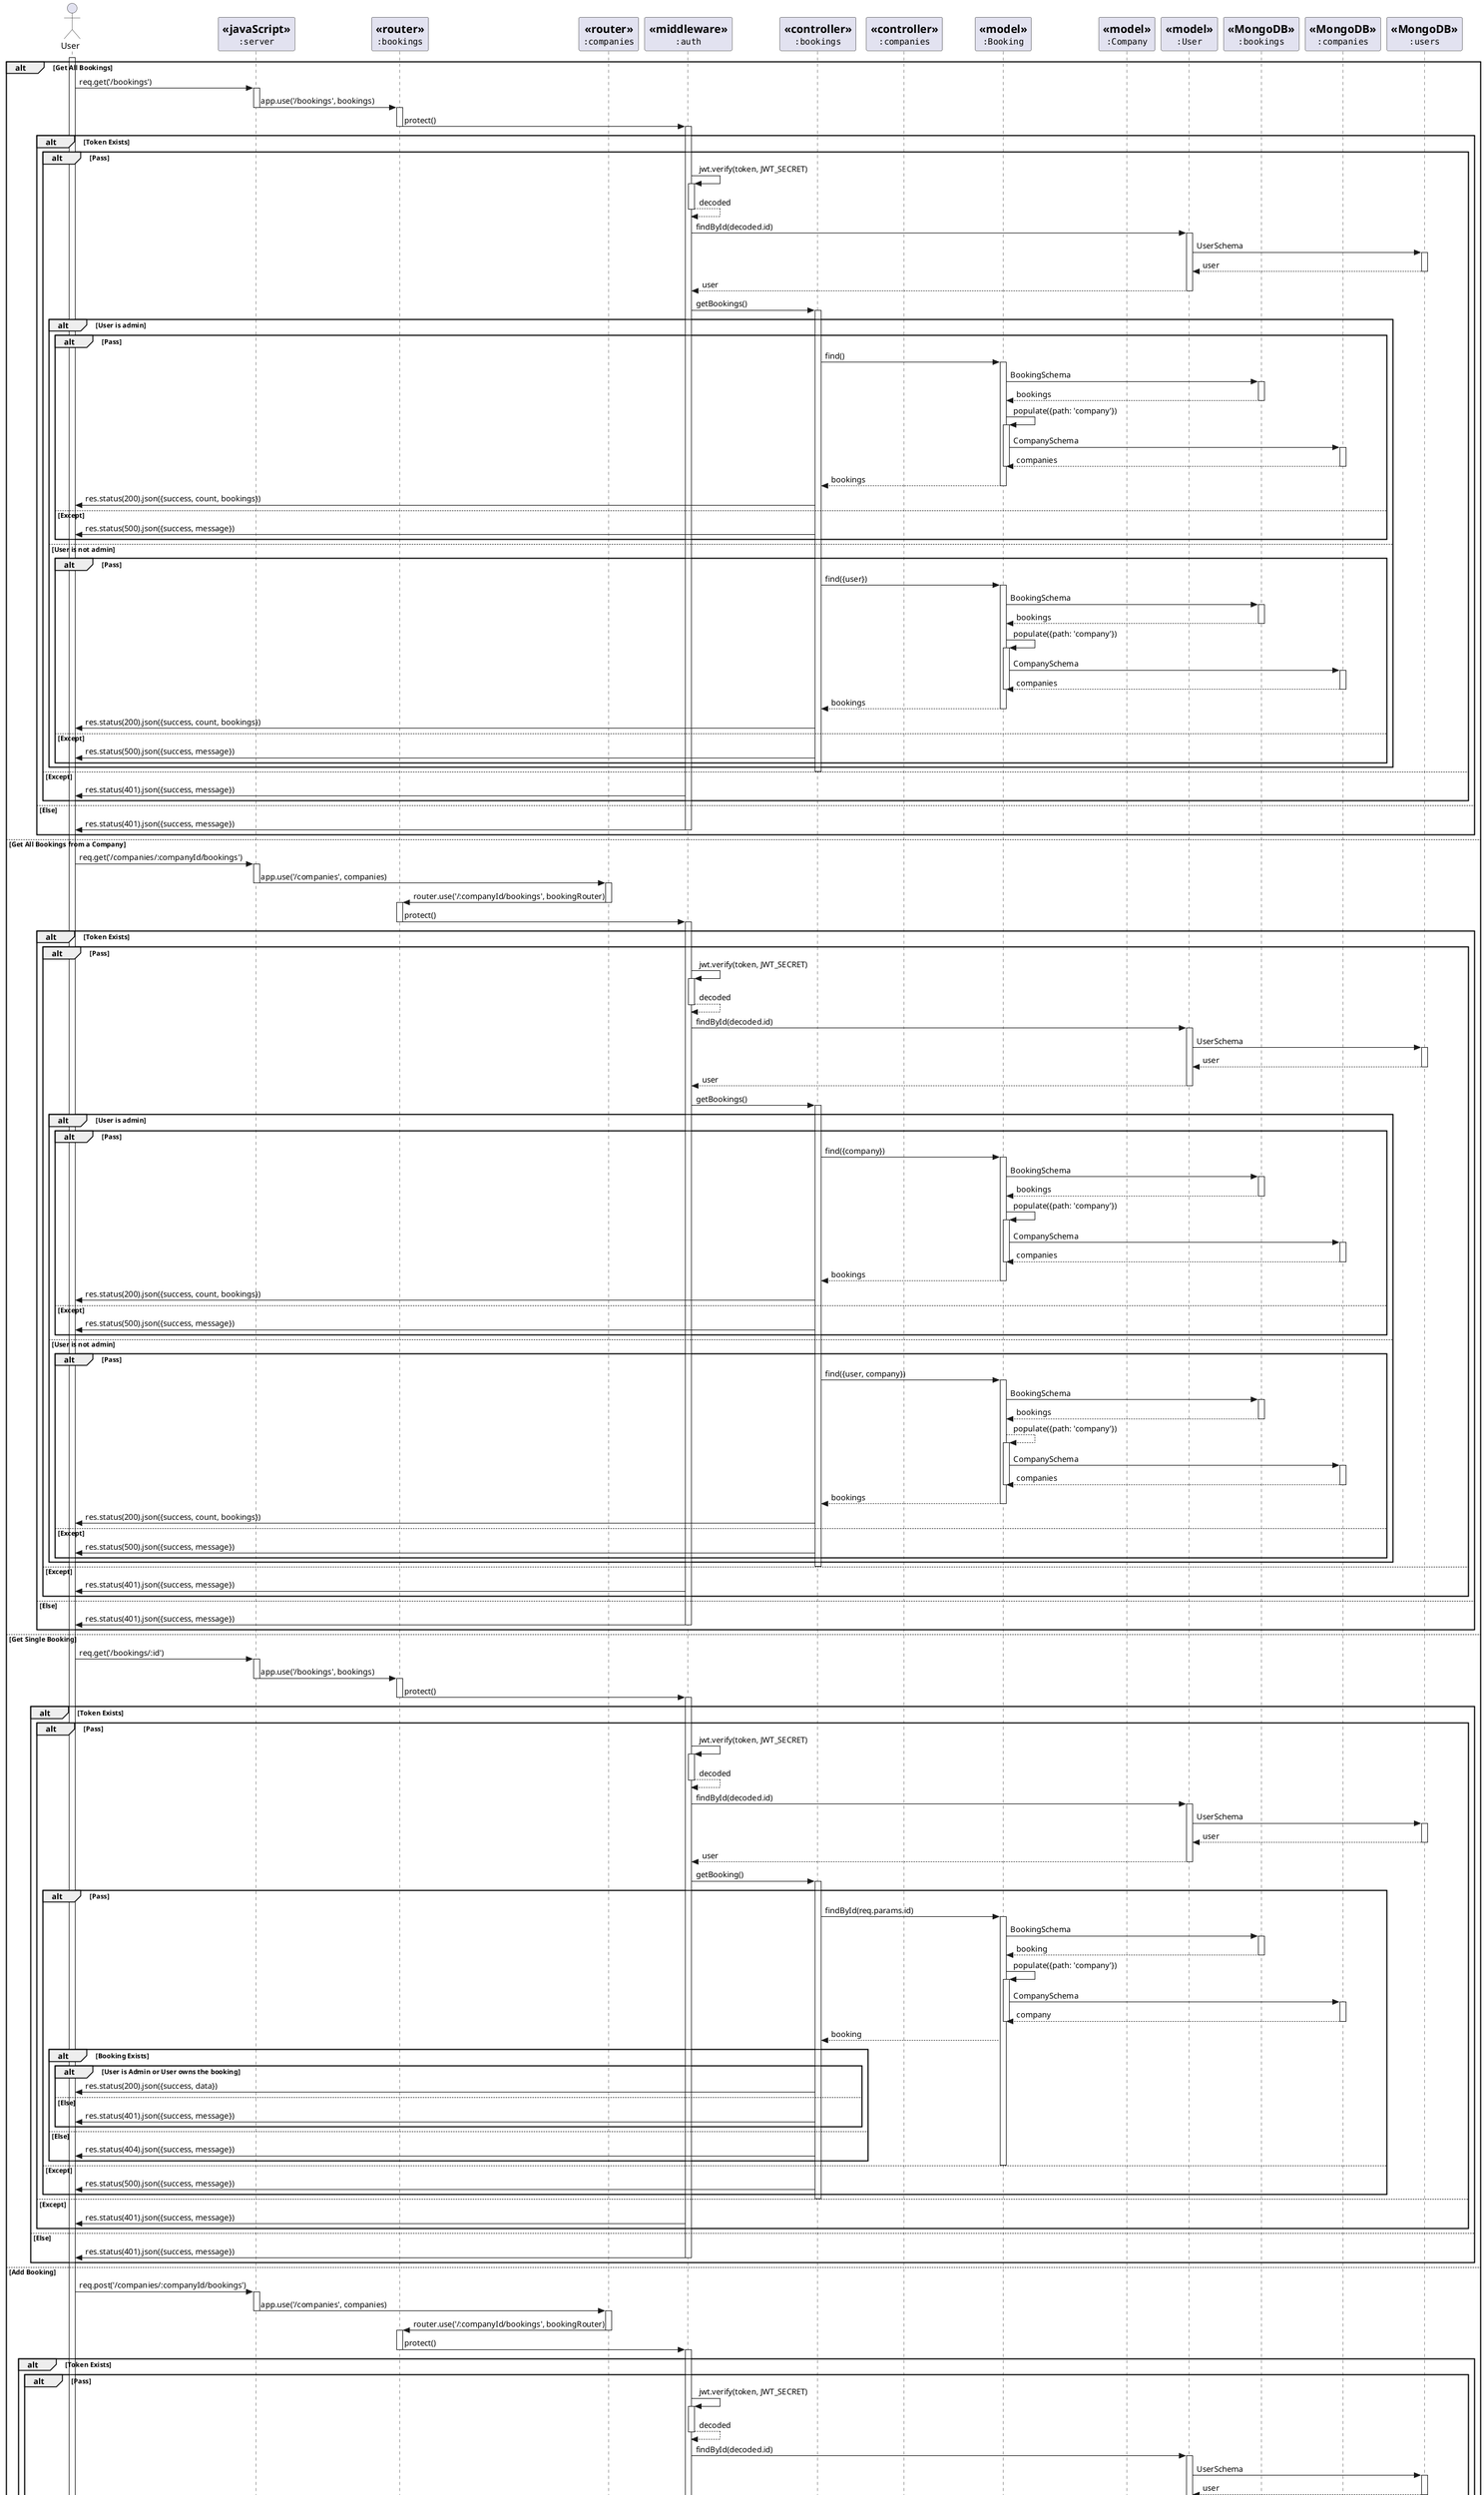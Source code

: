 @startuml Manage Booking Scenario
skinparam style strictuml
actor User
participant server [
    =<<javaScript>>
    "":server""
]
participant bookingRouter [
    =<<router>>
    "":bookings""
]
participant companyRouter [
    =<<router>>
    "":companies""
]
participant middleware [
    =<<middleware>>
    "":auth""
]
participant bookingController [
    =<<controller>>
    "":bookings""
]
participant companyController [
    =<<controller>>
    "":companies""
]
participant bookingModel [
    =<<model>>
    "":Booking""
]
participant companyModel [
    =<<model>>
    "":Company""
]
participant userModel [
    =<<model>>
    "":User""
]
participant bookingMongo [
    =<<MongoDB>>
    "":bookings""
]
participant companyMongo [
    =<<MongoDB>>
    "":companies""
]
participant userMongo [
    =<<MongoDB>>
    "":users""
]

activate User
alt Get All Bookings
    User->server: req.get('/bookings')
    activate server
    server->bookingRouter: app.use('/bookings', bookings)
    deactivate server
    activate bookingRouter
    bookingRouter->middleware: protect()
    deactivate bookingRouter
    alt Token Exists
        alt Pass
            activate middleware
            middleware->middleware: jwt.verify(token, JWT_SECRET)
            activate middleware
            middleware-->middleware: decoded
            deactivate middleware
            middleware->userModel: findById(decoded.id)
            activate userModel
            userModel->userMongo: UserSchema
            activate userMongo
            userMongo-->userModel: user
            deactivate userMongo
            userModel-->middleware: user
            deactivate userModel
            middleware->bookingController: getBookings()
            activate bookingController
            alt User is admin
                alt Pass
                    bookingController->bookingModel: find()
                    activate bookingModel
                    bookingModel->bookingMongo: BookingSchema
                    activate bookingMongo
                    bookingMongo-->bookingModel: bookings
                    deactivate bookingMongo
                    bookingModel->bookingModel: populate({path: 'company'})
                    activate bookingModel
                    bookingModel->companyMongo: CompanySchema
                    activate companyMongo
                    companyMongo-->bookingModel: companies
                    deactivate companyMongo
                    deactivate bookingModel
                    bookingModel-->bookingController: bookings
                    deactivate bookingModel
                    bookingController->User:res.status(200).json({success, count, bookings})
                else Except
                    bookingController->User:res.status(500).json({success, message})
                end
            else User is not admin
                alt Pass
                    bookingController->bookingModel: find({user})
                    activate bookingModel
                    bookingModel->bookingMongo: BookingSchema
                    activate bookingMongo
                    bookingMongo-->bookingModel: bookings
                    deactivate bookingMongo
                    bookingModel->bookingModel: populate({path: 'company'})
                    activate bookingModel 
                    bookingModel->companyMongo: CompanySchema
                    activate companyMongo
                    companyMongo-->bookingModel: companies
                    deactivate companyMongo
                    deactivate bookingModel
                    bookingModel-->bookingController: bookings
                    deactivate bookingModel
                    bookingController->User:res.status(200).json({success, count, bookings})
                else Except
                    bookingController->User:res.status(500).json({success, message})
                end
            end
            deactivate bookingController
        else Except
            middleware->User: res.status(401).json({success, message})
        end
    else Else
        middleware->User: res.status(401).json({success, message})
        deactivate middleware
    end
else Get All Bookings from a Company
    User->server: req.get('/companies/:companyId/bookings')
    activate server
    server->companyRouter: app.use('/companies', companies)
    deactivate server
    activate companyRouter
    companyRouter->bookingRouter: router.use('/:companyId/bookings', bookingRouter)
    deactivate companyRouter
    activate bookingRouter
    bookingRouter->middleware: protect()
    deactivate bookingRouter
    alt Token Exists
        alt Pass
            activate middleware
            middleware->middleware: jwt.verify(token, JWT_SECRET)
            activate middleware
            middleware-->middleware: decoded
            deactivate middleware
            middleware->userModel: findById(decoded.id)
            activate userModel
            userModel->userMongo: UserSchema
            activate userMongo
            userMongo-->userModel: user
            deactivate userMongo
            userModel-->middleware: user
            deactivate userModel
            middleware->bookingController: getBookings()
            activate bookingController
            alt User is admin
                alt Pass
                    bookingController->bookingModel: find({company})
                    activate bookingModel
                    bookingModel->bookingMongo: BookingSchema
                    activate bookingMongo
                    bookingMongo-->bookingModel: bookings
                    deactivate bookingMongo
                    bookingModel->bookingModel: populate({path: 'company'})
                    activate bookingModel
                    bookingModel->companyMongo: CompanySchema
                    activate companyMongo
                    companyMongo-->bookingModel: companies
                    deactivate companyMongo
                    deactivate bookingModel
                    bookingModel-->bookingController: bookings
                    deactivate bookingModel
                    bookingController->User:res.status(200).json({success, count, bookings})
                else Except
                    bookingController->User:res.status(500).json({success, message})
                end
            else User is not admin
                alt Pass
                    bookingController->bookingModel: find({user, company})
                    activate bookingModel
                    bookingModel->bookingMongo: BookingSchema
                    activate bookingMongo
                    bookingMongo-->bookingModel: bookings
                    deactivate bookingMongo
                    bookingModel-->bookingModel: populate({path: 'company'})
                    activate bookingModel 
                    bookingModel->companyMongo: CompanySchema
                    activate companyMongo
                    companyMongo-->bookingModel: companies
                    deactivate companyMongo
                    deactivate bookingModel
                    bookingModel-->bookingController: bookings
                    deactivate bookingModel
                    bookingController->User:res.status(200).json({success, count, bookings})
                else Except
                    bookingController->User:res.status(500).json({success, message})
                end
            end
            deactivate bookingController
        else Except
            middleware->User: res.status(401).json({success, message})
        end
    else Else
        middleware->User: res.status(401).json({success, message})
        deactivate middleware
    end

else Get Single Booking
    User->server: req.get('/bookings/:id')
    activate server
    server->bookingRouter: app.use('/bookings', bookings)
    deactivate server
    activate bookingRouter
    bookingRouter->middleware: protect()
    deactivate bookingRouter
    alt Token Exists
        alt Pass
            activate middleware
            middleware->middleware: jwt.verify(token, JWT_SECRET)
            activate middleware
            middleware-->middleware: decoded
            deactivate middleware
            middleware->userModel: findById(decoded.id)
            activate userModel
            userModel->userMongo: UserSchema
            activate userMongo
            userMongo-->userModel: user
            deactivate userMongo
            userModel-->middleware: user
            deactivate userModel
            middleware->bookingController: getBooking()
            activate bookingController
            
            alt Pass
                bookingController->bookingModel: findById(req.params.id)
                activate bookingModel
                bookingModel->bookingMongo: BookingSchema
                activate bookingMongo
                bookingMongo-->bookingModel: booking
                deactivate bookingMongo
                bookingModel->bookingModel: populate({path: 'company'})
                activate bookingModel
                bookingModel->companyMongo: CompanySchema
                activate companyMongo
                companyMongo-->bookingModel: company
                deactivate companyMongo
                deactivate bookingModel
                bookingModel-->bookingController: booking
                alt Booking Exists
                    alt User is Admin or User owns the booking
                        bookingController->User:res.status(200).json({success, data})
                    else Else
                        bookingController->User:res.status(401).json({success, message})
                    end
                else Else
                    bookingController->User:res.status(404).json({success, message})
                end
                deactivate bookingModel
            else Except
                bookingController->User:res.status(500).json({success, message})
            end
            deactivate bookingController
        else Except
            middleware->User: res.status(401).json({success, message})
        end
    else Else
        middleware->User: res.status(401).json({success, message})
        deactivate middleware
    end

else Add Booking
    User->server: req.post('/companies/:companyId/bookings')
    activate server
    server->companyRouter: app.use('/companies', companies)
    deactivate server
    activate companyRouter
    companyRouter->bookingRouter: router.use('/:companyId/bookings', bookingRouter)
    deactivate companyRouter
    activate bookingRouter
    bookingRouter->middleware: protect()
    deactivate bookingRouter
    alt Token Exists
        alt Pass
            activate middleware
            middleware->middleware: jwt.verify(token, JWT_SECRET)
            activate middleware
            middleware-->middleware: decoded
            deactivate middleware
            middleware->userModel: findById(decoded.id)
            activate userModel
            userModel->userMongo: UserSchema
            activate userMongo
            userMongo-->userModel: user
            deactivate userMongo
            userModel-->middleware: user
            deactivate userModel
            middleware->middleware: authorize('admin', 'user')
            alt User role is admin or user

                middleware->bookingController: addBooking()
                activate bookingController
                
                alt Pass
                    bookingController->companyModel: findById(req.params.companyId)
                    activate companyModel
                    companyModel->companyMongo: CompanySchema
                    activate companyMongo
                    companyMongo-->companyModel: company
                    deactivate companyMongo
                    companyModel-->bookingController: company
                    deactivate companyModel

                    alt Company Exists
                        bookingController->bookingModel: find({user})
                        activate bookingModel
                        bookingModel->bookingMongo: BookingSchema
                        activate bookingMongo
                        bookingMongo-->bookingModel: bookings
                        deactivate bookingMongo
                        bookingModel-->bookingController: bookings
                        deactivate bookingModel

                        alt User is admin or existed bookings are less than 3
                            alt Booking date is between 10th May 2022 and 14th May 2022
                                bookingController->bookingModel: create(req.body)
                                activate bookingModel
                                bookingModel->bookingMongo: BookingSchema
                                activate bookingMongo
                                bookingMongo-->bookingModel: booking
                                deactivate bookingMongo
                                bookingModel-->bookingController: booking
                                deactivate bookingModel
                                bookingController->User:res.status(200).json({success, data})
                            else Else
                                bookingController->User:res.status(400).json({success, message})
                            end
                        else Else
                            bookingController->User:res.status(400).json({success, message})
                        end
                        deactivate bookingModel
                    else Else
                        bookingController->User:res.status(404).json({success, message})
                    end
                else Except
                    bookingController->User:res.status(500).json({success, message})
                end
                deactivate bookingController
            
            else Else
                middleware->User: res.status(403).json({success, message})
            end
        else Except
            middleware->User: res.status(401).json({success, message})
        end
    else Else
        middleware->User: res.status(401).json({success, message})
        deactivate middleware
    end

else Update Booking
    User->server: req.put('/bookings/:id')
    activate server
    server->bookingRouter: app.use('/companies', companies)
    deactivate server
    activate bookingRouter
    bookingRouter->middleware: protect()
    deactivate bookingRouter
    alt Token Exists
        alt Pass
            activate middleware
            middleware->middleware: jwt.verify(token, JWT_SECRET)
            activate middleware
            middleware-->middleware: decoded
            deactivate middleware
            middleware->userModel: findById(decoded.id)
            activate userModel
            userModel->userMongo: UserSchema
            activate userMongo
            userMongo-->userModel: user
            deactivate userMongo
            userModel-->middleware: user
            deactivate userModel
            middleware->middleware: authorize('admin', 'user')
            alt User role is admin or user

                middleware->bookingController: updateBooking()
                activate bookingController
                
                alt Pass
                    bookingController->bookingModel: findById(req.params.id)
                    activate bookingModel
                    bookingModel->bookingMongo: BookingSchema
                    activate bookingMongo
                    bookingMongo-->bookingModel: booking
                    deactivate bookingMongo
                    bookingModel-->bookingController: booking
                    deactivate bookingModel

                    alt Booking Exists
                        alt User is admin or user owns the booking
                            alt User is admin or existed bookings are less than 3
                                alt Booking date is between 10th May 2022 and 14th May 2022
                                    bookingController->bookingModel: findByIdAndUpdate(req.params.id, req.body)
                                    activate bookingModel
                                    bookingModel->bookingMongo: BookingSchema
                                    activate bookingMongo
                                    bookingMongo-->bookingModel: booking
                                    deactivate bookingMongo
                                    bookingModel-->bookingController: booking
                                    deactivate bookingModel
                                    bookingController->User:res.status(200).json({success, data})
                                else Else
                                    bookingController->User:res.status(400).json({success, message})
                                end
                            else Else
                                bookingController->User:res.status(400).json({success, message})
                            end
                        else Else
                            bookingController->User:res.status(401).json({success, message})
                        end
                    else Else
                        bookingController->User:res.status(404).json({success, message})
                    end
                else Except
                    bookingController->User:res.status(500).json({success, message})
                end
                deactivate bookingController
            
            else Else
                middleware->User: res.status(403).json({success, message})
            end
        else Except
            middleware->User: res.status(401).json({success, message})
        end
    else Else
        middleware->User: res.status(401).json({success, message})
        deactivate middleware
    end

else Delete Booking
    User->server: req.delete('/bookings/:id')
    activate server
    server->bookingRouter: app.use('/companies', companies)
    deactivate server
    activate bookingRouter
    bookingRouter->middleware: protect()
    deactivate bookingRouter
    alt Token Exists
        alt Pass
            activate middleware
            middleware->middleware: jwt.verify(token, JWT_SECRET)
            activate middleware
            middleware-->middleware: decoded
            deactivate middleware
            middleware->userModel: findById(decoded.id)
            activate userModel
            userModel->userMongo: UserSchema
            activate userMongo
            userMongo-->userModel: user
            deactivate userMongo
            userModel-->middleware: user
            deactivate userModel
            middleware->middleware: authorize('admin', 'user')
            alt User role is admin or user

                middleware->bookingController: deleteBooking()
                activate bookingController
                
                alt Pass
                    bookingController->bookingModel: findById(req.params.id)
                    activate bookingModel
                    bookingModel->bookingMongo: BookingSchema
                    activate bookingMongo
                    bookingMongo-->bookingModel: booking
                    deactivate bookingMongo
                    bookingModel-->bookingController: booking
                    deactivate bookingModel

                    alt Booking Exists
                        alt User is admin or user owns the booking
                            bookingController->bookingController: booking.remove()
                            activate bookingController
                            bookingController->bookingModel: remove()
                            activate bookingModel
                            bookingModel->bookingMongo: BookingSchema
                            activate bookingMongo
                            bookingMongo-->bookingModel: booking
                            deactivate bookingMongo
                            bookingModel-->bookingController: booking
                            deactivate bookingController
                            deactivate bookingModel
                            bookingController->User:res.status(200).json({success, data})
                        else Else
                            bookingController->User:res.status(401).json({success, message})
                        end
                    else Else
                        bookingController->User:res.status(404).json({success, message})
                    end
                else Except
                    bookingController->User:res.status(500).json({success, message})
                end
                deactivate bookingController
            
            else Else
                middleware->User: res.status(403).json({success, message})
            end
        else Except
            middleware->User: res.status(401).json({success, message})
        end
    else Else
        middleware->User: res.status(401).json({success, message})
        deactivate middleware
    end

end
deactivate User

@enduml